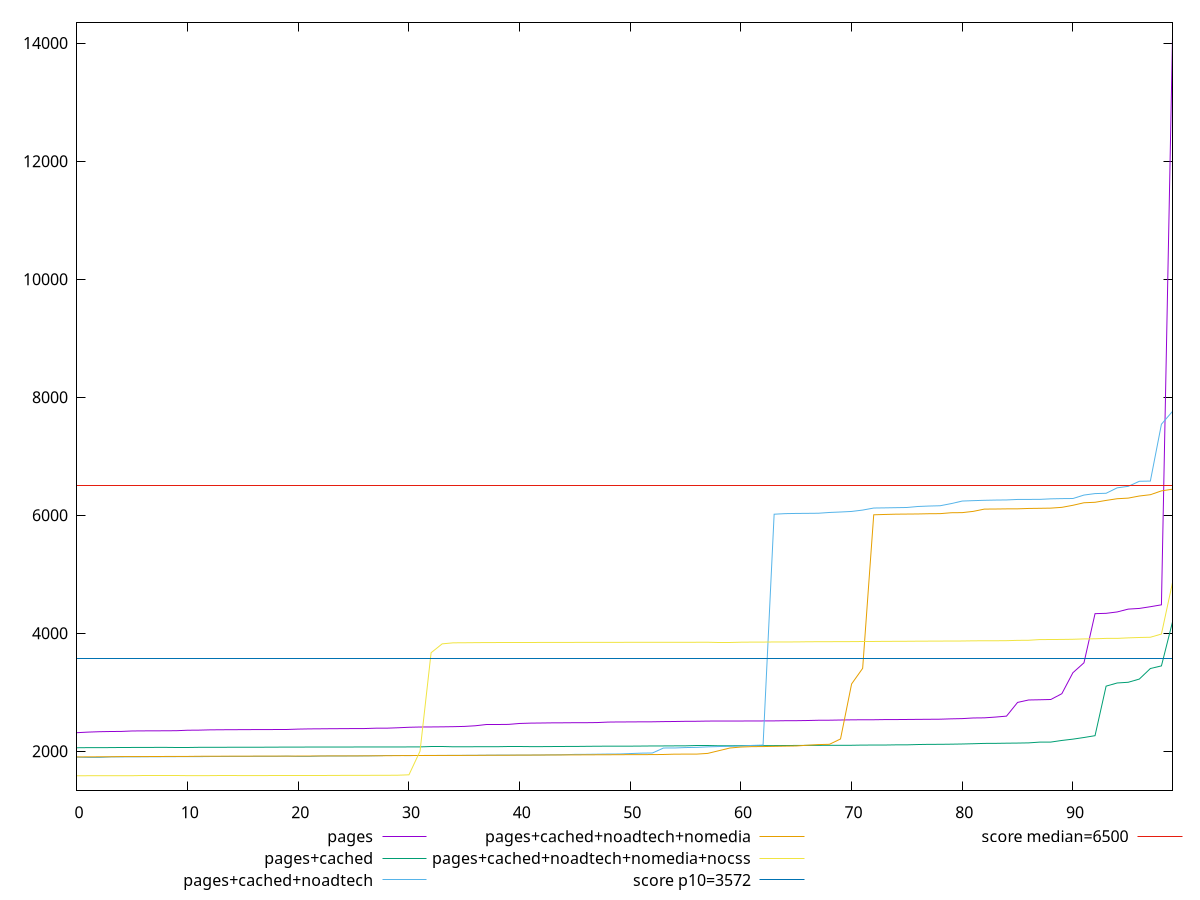 reset

$pages <<EOF
0 2314.0284
1 2323.8329999999996
2 2330.3615
3 2333.9035
4 2335.4325
5 2343.1820000000002
6 2344.678
7 2345.6625
8 2346.215
9 2347.758
10 2355.711
11 2357.0419999999995
12 2361.9975000000004
13 2363.7465
14 2364.665
15 2365.655
16 2366.557
17 2366.9035000000003
18 2367.6459999999997
19 2368.4820000000004
20 2374.8949999999995
21 2378.3144999999995
22 2379.7789999999995
23 2381.5059999999994
24 2382.4519999999998
25 2383.7329999999997
26 2384.3165
27 2390.174
28 2390.513
29 2397.324
30 2405.6785
31 2410.172
32 2411.288
33 2413.087
34 2415.9799999999996
35 2420.242
36 2431.3625
37 2450.2775
38 2450.3054999999995
39 2454.6709999999994
40 2470.29555
41 2476.0384999999997
42 2478.2669999999994
43 2480.73855
44 2481.6375
45 2483.26
46 2483.4359999999997
47 2485.5864999999994
48 2493.6176000000005
49 2496.0090000000005
50 2496.3335
51 2498.0408
52 2498.4885
53 2501.6795
54 2503.5550000000003
55 2506.78895
56 2507.5370000000003
57 2510.8095000000003
58 2511.3705
59 2511.7995
60 2511.9534999999996
61 2512.179
62 2513.191
63 2514.049
64 2516.821
65 2517.3765000000003
66 2520.176
67 2524.7079999999996
68 2525.4890000000005
69 2528.7780000000002
70 2531.6545000000006
71 2533.178
72 2533.3195000000005
73 2536.0666
74 2536.566
75 2537.9629999999997
76 2539.6515
77 2541.219
78 2542.66
79 2548.655
80 2552.593
81 2563.45
82 2565.617
83 2578.6355000000003
84 2594.6105
85 2827.011
86 2868.3070000000002
87 2871.9809999999998
88 2876.464
89 2974.866
90 3330.629
91 3498.547
92 4331.094
93 4336.599999999999
94 4360.129999999999
95 4408.266999999999
96 4419.687999999999
97 4448.813
98 4480.804
99 14102.403
EOF

$pagesCached <<EOF
0 2058.7039999999997
1 2060.662
2 2060.7774999999997
3 2061.3495000000003
4 2063.17
5 2063.5225
6 2063.7639999999997
7 2064.6275
8 2064.98455
9 2065.3500000000004
10 2065.364
11 2066.0443999999998
12 2066.2445
13 2066.3135
14 2067.3610000000003
15 2067.6735
16 2067.8669999999997
17 2068.0071000000007
18 2069.1594999999998
19 2069.385
20 2069.8379999999997
21 2070.6885
22 2070.7929999999997
23 2070.8205
24 2071.1985000000004
25 2071.4255000000003
26 2071.508
27 2071.6345
28 2071.8379999999997
29 2072.366
30 2072.575
31 2073.224
32 2073.433
33 2073.472
34 2075.1655
35 2075.776
36 2075.974
37 2076.051
38 2076.4195
39 2077.7055
40 2077.7065000000002
41 2077.8494999999994
42 2078.031
43 2079.3950000000004
44 2080.4345000000003
45 2080.7810000000004
46 2082.7664999999997
47 2084.6106000000004
48 2085.434
49 2085.6485000000002
50 2085.7530000000006
51 2087.2388499999997
52 2089.053
53 2089.4655000000002
54 2090.6675000000005
55 2091.55
56 2091.6490000000003
57 2091.6654999999996
58 2092.144
59 2092.26915
60 2094.1515
61 2094.2670000000003
62 2095.0534999999995
63 2095.1470000000004
64 2096.8135
65 2097.5725
66 2098.9969999999994
67 2099.602
68 2099.9815000000003
69 2100.471
70 2100.6305
71 2104.068
72 2104.266
73 2104.761
74 2107.8244999999997
75 2108.0280000000002
76 2113.286
77 2116.3330000000005
78 2116.795
79 2119.13705
80 2122.383
81 2126.9542
82 2132.34975
83 2133.24
84 2136.084
85 2138.146
86 2141.303
87 2154.2775
88 2154.8965
89 2182.3825000000006
90 2204.6409999999996
91 2232.3520000000003
92 2263.378
93 3102.762
94 3156.406
95 3168.2690000000002
96 3222.4269999999988
97 3401.555
98 3445.8105000000005
99 4190.914000000001
EOF

$pagesCachedNoadtech <<EOF
0 1898.2045000000003
1 1900.5327999999997
2 1900.5365000000002
3 1903.0279999999998
4 1904.05175
5 1904.72145
6 1905.5034999999998
7 1906.04915
8 1906.78665
9 1907.6479999999997
10 1907.8195500000002
11 1908.01475
12 1909.8975500000001
13 1909.9819499999996
14 1911.3222999999996
15 1911.96
16 1912.1965000000002
17 1912.4173499999997
18 1912.7205500000002
19 1916.3494
20 1916.95015
21 1916.9979999999998
22 1917.9574499999997
23 1918.4684000000002
24 1918.6919999999996
25 1919.36965
26 1920.1422000000005
27 1922.4759999999999
28 1926.1665000000003
29 1926.21085
30 1926.3281499999998
31 1927.6406499999998
32 1928.5205
33 1928.90695
34 1929.3399000000004
35 1930.0036
36 1931.0889999999997
37 1932.4309999999996
38 1933.7290000000003
39 1933.9651500000004
40 1934.4812499999998
41 1934.6854999999998
42 1935.9545000000003
43 1938.8110000000001
44 1940.0859
45 1946.4591000000003
46 1947.1275
47 1949.4544999999998
48 1952.0902500000004
49 1952.9544999999998
50 1960.393
51 1967.2954999999997
52 1969.8804999999998
53 2054.37305
54 2054.84
55 2062.06085
56 2065.06205
57 2073.5627
58 2079.22725
59 2082.7940000000003
60 2087.6764000000003
61 2098.18585
62 2104.1106999999997
63 6016.460999999999
64 6026.284
65 6029.497
66 6030.986999999999
67 6032.966
68 6045.974
69 6053.871999999999
70 6063.282000000001
71 6086.621
72 6121.148000000001
73 6123.901999999999
74 6127.164999999999
75 6130.329
76 6147.363
77 6154.8817
78 6159.936000000001
79 6196.156999999999
80 6239.509000000001
81 6246.31
82 6252.099
83 6256.060399999999
84 6258.217
85 6266.5694
86 6267.279999999999
87 6267.838
88 6276.9236
89 6280.764000000001
90 6282.581
91 6340.980399999999
92 6365.993
93 6371.147000000001
94 6463.371
95 6488.723000000001
96 6574.4619999999995
97 6578.029
98 7541.941999999999
99 7758.945999999999
EOF

$pagesCachedNoadtechNomedia <<EOF
0 1903.3360000000005
1 1904.7898500000001
2 1905.5912500000004
3 1906.2454500000003
4 1909.1495
5 1909.2257
6 1909.5528000000004
7 1910.1902499999999
8 1911.0964999999997
9 1911.6564
10 1911.9016999999997
11 1914.2468999999999
12 1914.96495
13 1915.5589499999996
14 1915.8814499999996
15 1915.9585000000002
16 1916.745
17 1916.8744000000002
18 1916.9386
19 1917.0805
20 1917.8969499999994
21 1918.7594
22 1919.9460000000001
23 1920.1488
24 1920.8425000000002
25 1920.9302000000002
26 1921.42855
27 1922.7407000000003
28 1923.8637000000003
29 1925.38185
30 1926.6837499999997
31 1927.2479500000002
32 1927.33855
33 1928.5587000000003
34 1929.0138
35 1929.0670499999999
36 1929.7820500000003
37 1931.4850999999999
38 1931.967
39 1932.15245
40 1934.3485500000002
41 1934.5884999999998
42 1935.489
43 1936.68075
44 1937.06515
45 1937.5528500000003
46 1938.448
47 1939.4407999999996
48 1940.0704999999998
49 1940.9918499999999
50 1942.0567999999998
51 1942.5069999999998
52 1942.7049999999995
53 1944.6905000000002
54 1950.0915
55 1950.8201000000001
56 1951.0155
57 1963.1713499999998
58 2008.7123000000001
59 2054.2655
60 2070.7282999999998
61 2077.7769
62 2078.691
63 2082.52755
64 2085.929
65 2089.053
66 2101.2174999999997
67 2112.2378999999996
68 2117.22045
69 2207.8085000000005
70 3139.9700000000003
71 3404.8194999999987
72 6006.514999999999
73 6012.2119999999995
74 6017.030000000002
75 6018.932
76 6020.669
77 6024.741000000001
78 6026.037
79 6041.338999999999
80 6043.239999999999
81 6064.740000000001
82 6103.005000000001
83 6104.484899999999
84 6106.99
85 6107.7109
86 6113.9670000000015
87 6116.429
88 6119.517
89 6132.7871
90 6167.582
91 6210.594999999998
92 6218.532
93 6250.368300000001
94 6278.8910000000005
95 6289.3073
96 6324.768
97 6346.965
98 6411.841600000002
99 6440.373500000001
EOF

$pagesCachedNoadtechNomediaNocss <<EOF
0 1583.7735000000002
1 1584.5969999999998
2 1584.911
3 1584.9945
4 1585.049
5 1585.2294500000003
6 1585.7230000000002
7 1585.7521
8 1585.9648999999997
9 1585.98325
10 1586.2239000000002
11 1586.3583
12 1586.7821
13 1586.9015000000004
14 1586.9519
15 1587.1729999999998
16 1587.4048500000004
17 1587.7955
18 1588.1473999999998
19 1588.60365
20 1588.9434
21 1589.232
22 1589.2395000000001
23 1589.4578000000001
24 1590.3174
25 1590.9211999999998
26 1590.9966
27 1591.5726000000002
28 1591.8824999999997
29 1593.289
30 1600.326
31 2000.7900000000004
32 3669.242
33 3819.3779999999997
34 3836.834
35 3838.0660000000003
36 3839.8540000000003
37 3841.5903999999996
38 3841.8858999999998
39 3841.9307
40 3842.4967
41 3842.8948
42 3842.9589000000005
43 3843.1462999999994
44 3843.514
45 3844.0800000000004
46 3844.3392999999996
47 3844.5504
48 3844.791
49 3845.083
50 3845.3296
51 3845.3909999999996
52 3845.7509999999997
53 3845.8141
54 3845.9647999999993
55 3846.1000000000004
56 3846.372
57 3846.9538
58 3846.9925000000003
59 3847.0550000000003
60 3847.5631999999996
61 3849.0677
62 3849.357
63 3851.4479999999994
64 3851.8289999999997
65 3851.9860000000003
66 3854.917
67 3855.7811
68 3856.2990000000004
69 3856.8240000000005
70 3857.7151000000003
71 3859.1795999999995
72 3859.7348
73 3861.667
74 3862.335
75 3863.2140000000004
76 3864.7819999999997
77 3865.5616
78 3866.3814
79 3867.215
80 3867.8466
81 3870.8889999999997
82 3871.705
83 3871.8619999999996
84 3873.403
85 3878.6301999999996
86 3880.169000000001
87 3892.1020000000003
88 3893.0440000000003
89 3894.0969999999998
90 3897.026
91 3903.018
92 3905.4906
93 3911.8681
94 3911.9878000000003
95 3921.04
96 3927.3190000000004
97 3931.3641
98 3985.7175
99 4857.648000000001
EOF

set key outside below
set xrange [0:99]
set yrange [1333.4009100000003:14352.775590000001]
set trange [1333.4009100000003:14352.775590000001]
set terminal svg size 640, 580 enhanced background rgb 'white'
set output "report_00017_2021-02-10T15-08-03.406Z/first-cpu-idle/comparison/sorted/all_raw.svg"

plot $pages title "pages" with line, \
     $pagesCached title "pages+cached" with line, \
     $pagesCachedNoadtech title "pages+cached+noadtech" with line, \
     $pagesCachedNoadtechNomedia title "pages+cached+noadtech+nomedia" with line, \
     $pagesCachedNoadtechNomediaNocss title "pages+cached+noadtech+nomedia+nocss" with line, \
     3572 title "score p10=3572", \
     6500 title "score median=6500"

reset
